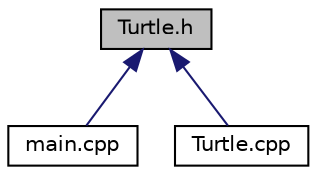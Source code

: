 digraph "Turtle.h"
{
  edge [fontname="Helvetica",fontsize="10",labelfontname="Helvetica",labelfontsize="10"];
  node [fontname="Helvetica",fontsize="10",shape=record];
  Node6 [label="Turtle.h",height=0.2,width=0.4,color="black", fillcolor="grey75", style="filled", fontcolor="black"];
  Node6 -> Node7 [dir="back",color="midnightblue",fontsize="10",style="solid"];
  Node7 [label="main.cpp",height=0.2,width=0.4,color="black", fillcolor="white", style="filled",URL="$main_8cpp.html",tooltip="implementacion del main.cpp con el uso de OPenGl en C++. "];
  Node6 -> Node8 [dir="back",color="midnightblue",fontsize="10",style="solid"];
  Node8 [label="Turtle.cpp",height=0.2,width=0.4,color="black", fillcolor="white", style="filled",URL="$Turtle_8cpp.html",tooltip="implementacion de la clase tortuga.cpp con el uso de OpenGl en C++. "];
}
